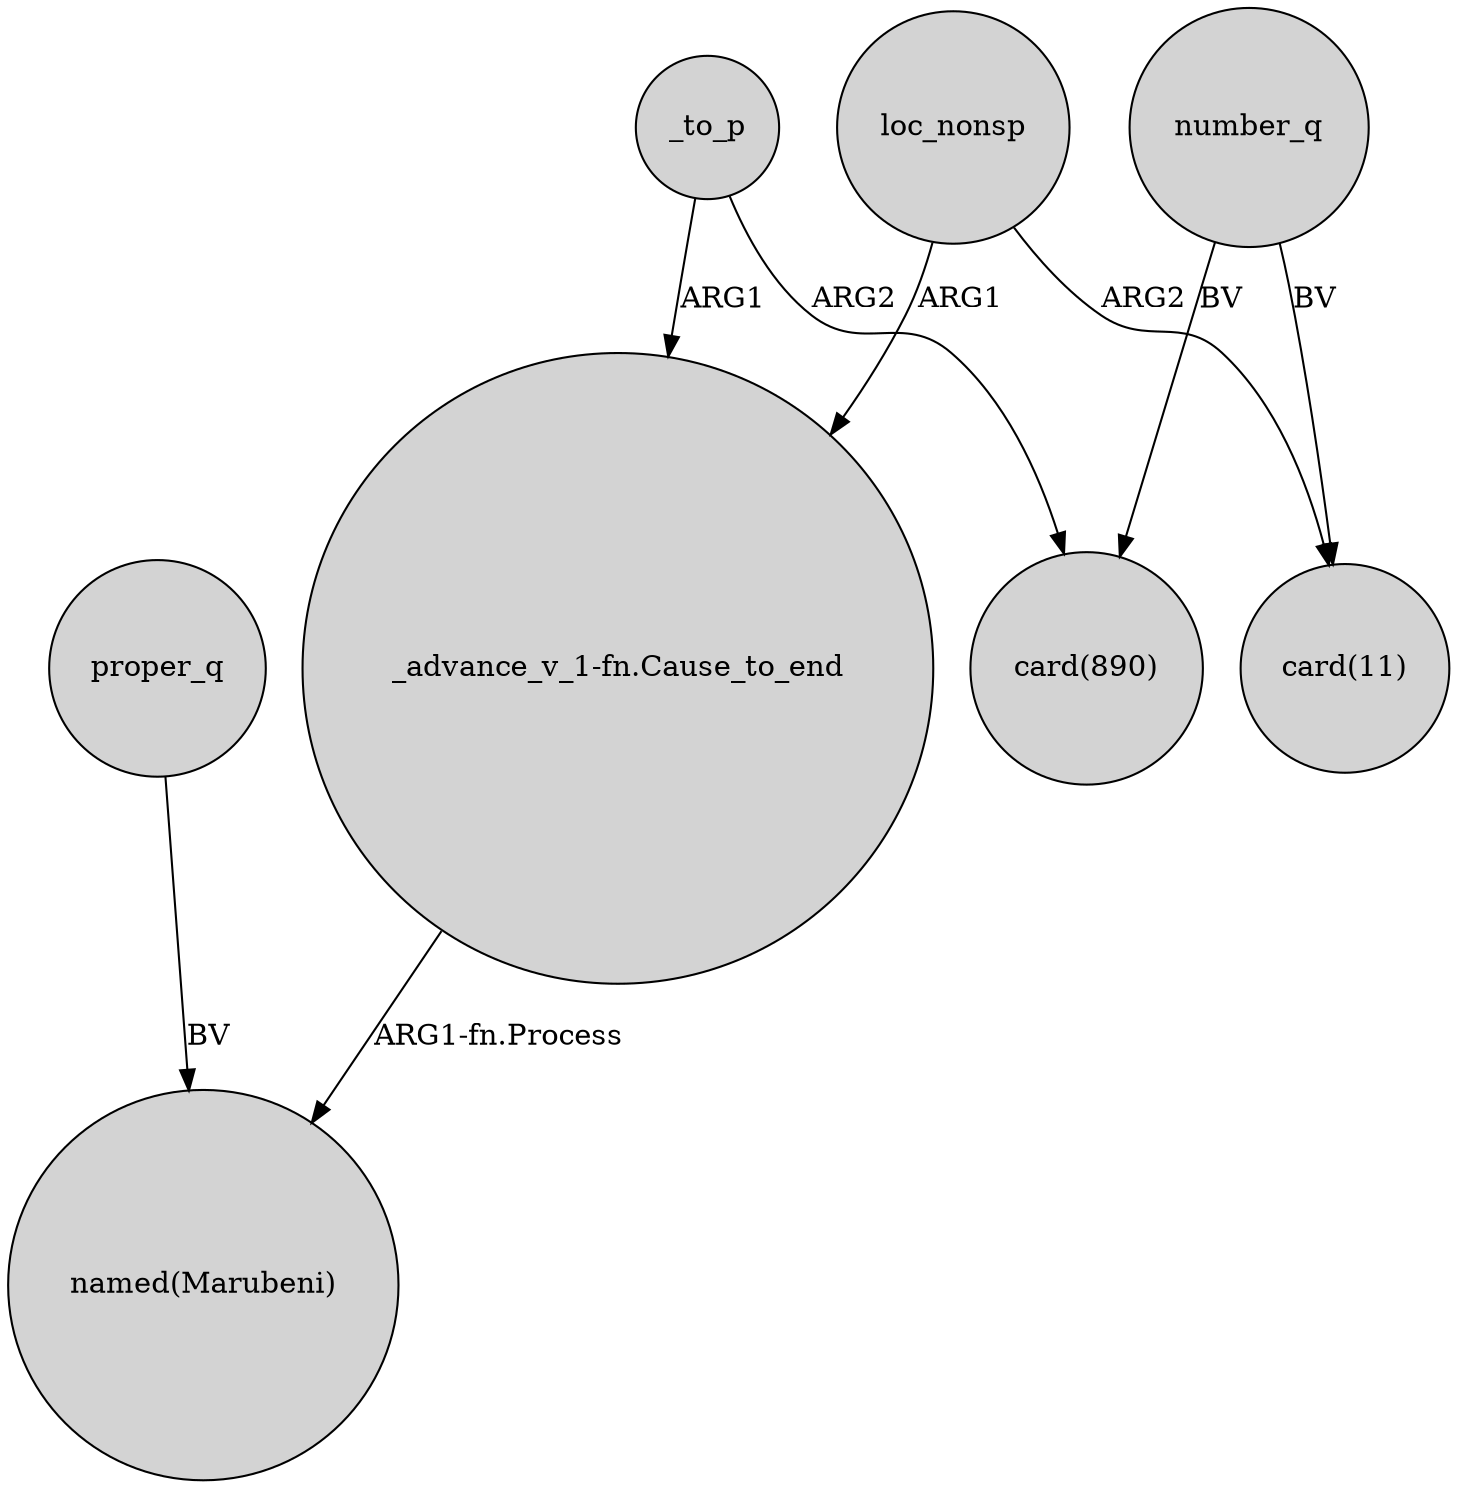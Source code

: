 digraph {
	node [shape=circle style=filled]
	proper_q -> "named(Marubeni)" [label=BV]
	number_q -> "card(890)" [label=BV]
	"_advance_v_1-fn.Cause_to_end" -> "named(Marubeni)" [label="ARG1-fn.Process"]
	loc_nonsp -> "card(11)" [label=ARG2]
	_to_p -> "card(890)" [label=ARG2]
	number_q -> "card(11)" [label=BV]
	loc_nonsp -> "_advance_v_1-fn.Cause_to_end" [label=ARG1]
	_to_p -> "_advance_v_1-fn.Cause_to_end" [label=ARG1]
}
